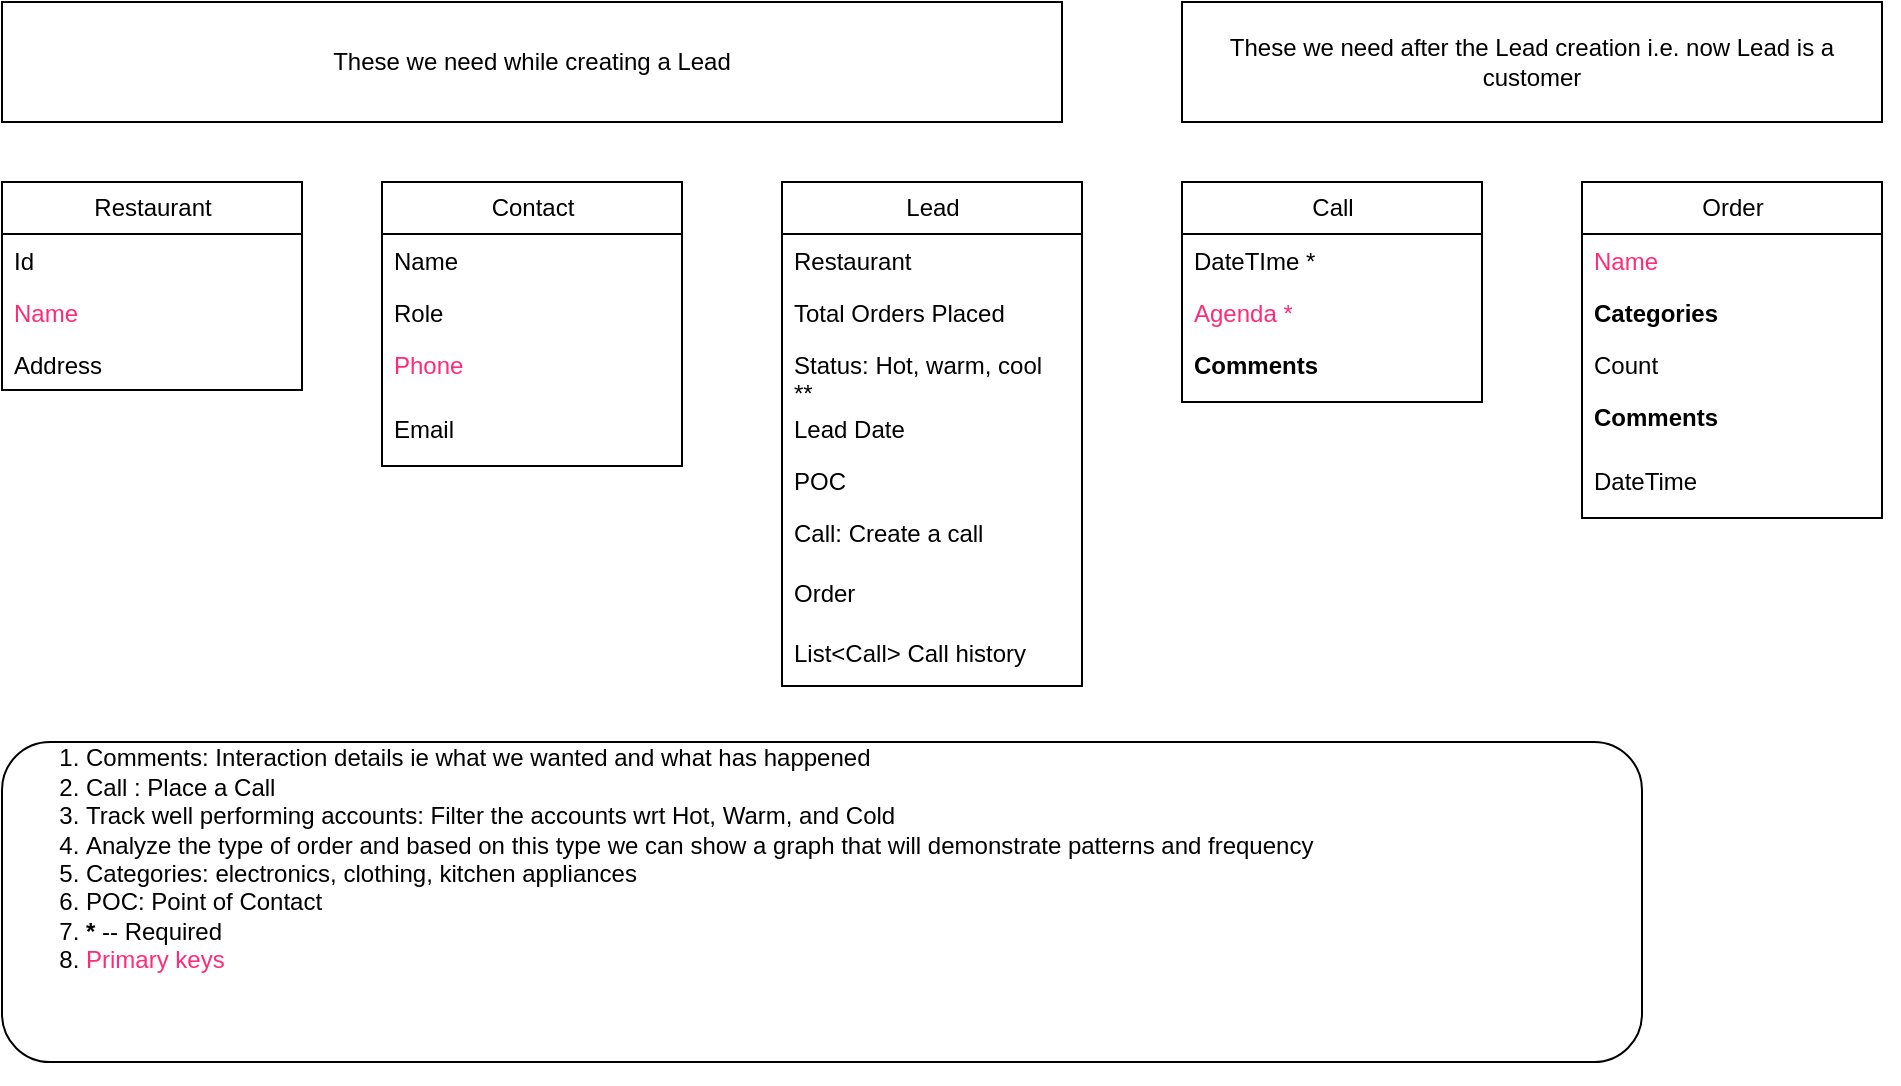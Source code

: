 <mxfile version="26.0.5">
  <diagram name="Page-1" id="cC6Rbv6548CpajxBJpyY">
    <mxGraphModel dx="1452" dy="1781" grid="1" gridSize="10" guides="1" tooltips="1" connect="1" arrows="1" fold="1" page="1" pageScale="1" pageWidth="827" pageHeight="1169" math="0" shadow="0">
      <root>
        <mxCell id="0" />
        <mxCell id="1" parent="0" />
        <mxCell id="FDBeh9cn0CROsguw4IIq-1" value="Restaurant" style="swimlane;fontStyle=0;childLayout=stackLayout;horizontal=1;startSize=26;fillColor=none;horizontalStack=0;resizeParent=1;resizeParentMax=0;resizeLast=0;collapsible=1;marginBottom=0;html=1;" parent="1" vertex="1">
          <mxGeometry width="150" height="104" as="geometry" />
        </mxCell>
        <mxCell id="FDBeh9cn0CROsguw4IIq-18" value="Id" style="text;strokeColor=none;fillColor=none;align=left;verticalAlign=top;spacingLeft=4;spacingRight=4;overflow=hidden;rotatable=0;points=[[0,0.5],[1,0.5]];portConstraint=eastwest;whiteSpace=wrap;html=1;" parent="FDBeh9cn0CROsguw4IIq-1" vertex="1">
          <mxGeometry y="26" width="150" height="26" as="geometry" />
        </mxCell>
        <mxCell id="FDBeh9cn0CROsguw4IIq-2" value="&lt;font style=&quot;&quot; color=&quot;#ff2b79&quot;&gt;Name&lt;/font&gt;" style="text;strokeColor=none;fillColor=none;align=left;verticalAlign=top;spacingLeft=4;spacingRight=4;overflow=hidden;rotatable=0;points=[[0,0.5],[1,0.5]];portConstraint=eastwest;whiteSpace=wrap;html=1;" parent="FDBeh9cn0CROsguw4IIq-1" vertex="1">
          <mxGeometry y="52" width="150" height="26" as="geometry" />
        </mxCell>
        <mxCell id="FDBeh9cn0CROsguw4IIq-3" value="Address" style="text;strokeColor=none;fillColor=none;align=left;verticalAlign=top;spacingLeft=4;spacingRight=4;overflow=hidden;rotatable=0;points=[[0,0.5],[1,0.5]];portConstraint=eastwest;whiteSpace=wrap;html=1;" parent="FDBeh9cn0CROsguw4IIq-1" vertex="1">
          <mxGeometry y="78" width="150" height="26" as="geometry" />
        </mxCell>
        <mxCell id="FDBeh9cn0CROsguw4IIq-5" style="edgeStyle=orthogonalEdgeStyle;rounded=0;orthogonalLoop=1;jettySize=auto;html=1;exitX=1;exitY=0.5;exitDx=0;exitDy=0;" parent="FDBeh9cn0CROsguw4IIq-1" source="FDBeh9cn0CROsguw4IIq-3" target="FDBeh9cn0CROsguw4IIq-3" edge="1">
          <mxGeometry relative="1" as="geometry" />
        </mxCell>
        <mxCell id="FDBeh9cn0CROsguw4IIq-6" value="Contact" style="swimlane;fontStyle=0;childLayout=stackLayout;horizontal=1;startSize=26;fillColor=none;horizontalStack=0;resizeParent=1;resizeParentMax=0;resizeLast=0;collapsible=1;marginBottom=0;html=1;" parent="1" vertex="1">
          <mxGeometry x="190" width="150" height="142" as="geometry" />
        </mxCell>
        <mxCell id="FDBeh9cn0CROsguw4IIq-7" value="Name" style="text;strokeColor=none;fillColor=none;align=left;verticalAlign=top;spacingLeft=4;spacingRight=4;overflow=hidden;rotatable=0;points=[[0,0.5],[1,0.5]];portConstraint=eastwest;whiteSpace=wrap;html=1;" parent="FDBeh9cn0CROsguw4IIq-6" vertex="1">
          <mxGeometry y="26" width="150" height="26" as="geometry" />
        </mxCell>
        <mxCell id="FDBeh9cn0CROsguw4IIq-8" value="Role" style="text;strokeColor=none;fillColor=none;align=left;verticalAlign=top;spacingLeft=4;spacingRight=4;overflow=hidden;rotatable=0;points=[[0,0.5],[1,0.5]];portConstraint=eastwest;whiteSpace=wrap;html=1;" parent="FDBeh9cn0CROsguw4IIq-6" vertex="1">
          <mxGeometry y="52" width="150" height="26" as="geometry" />
        </mxCell>
        <mxCell id="FDBeh9cn0CROsguw4IIq-9" value="&lt;font style=&quot;&quot; color=&quot;#ff2b79&quot;&gt;Phone&lt;/font&gt;" style="text;strokeColor=none;fillColor=none;align=left;verticalAlign=top;spacingLeft=4;spacingRight=4;overflow=hidden;rotatable=0;points=[[0,0.5],[1,0.5]];portConstraint=eastwest;whiteSpace=wrap;html=1;" parent="FDBeh9cn0CROsguw4IIq-6" vertex="1">
          <mxGeometry y="78" width="150" height="32" as="geometry" />
        </mxCell>
        <mxCell id="FDBeh9cn0CROsguw4IIq-10" style="edgeStyle=orthogonalEdgeStyle;rounded=0;orthogonalLoop=1;jettySize=auto;html=1;exitX=1;exitY=0.5;exitDx=0;exitDy=0;" parent="FDBeh9cn0CROsguw4IIq-6" source="FDBeh9cn0CROsguw4IIq-8" target="FDBeh9cn0CROsguw4IIq-8" edge="1">
          <mxGeometry relative="1" as="geometry" />
        </mxCell>
        <mxCell id="FDBeh9cn0CROsguw4IIq-11" value="Email" style="text;strokeColor=none;fillColor=none;align=left;verticalAlign=top;spacingLeft=4;spacingRight=4;overflow=hidden;rotatable=0;points=[[0,0.5],[1,0.5]];portConstraint=eastwest;whiteSpace=wrap;html=1;" parent="FDBeh9cn0CROsguw4IIq-6" vertex="1">
          <mxGeometry y="110" width="150" height="32" as="geometry" />
        </mxCell>
        <mxCell id="FDBeh9cn0CROsguw4IIq-12" value="Lead" style="swimlane;fontStyle=0;childLayout=stackLayout;horizontal=1;startSize=26;fillColor=none;horizontalStack=0;resizeParent=1;resizeParentMax=0;resizeLast=0;collapsible=1;marginBottom=0;html=1;" parent="1" vertex="1">
          <mxGeometry x="390" width="150" height="252" as="geometry" />
        </mxCell>
        <mxCell id="FDBeh9cn0CROsguw4IIq-13" value="Restaurant" style="text;strokeColor=none;fillColor=none;align=left;verticalAlign=top;spacingLeft=4;spacingRight=4;overflow=hidden;rotatable=1;points=[[0,0.5],[1,0.5]];portConstraint=eastwest;whiteSpace=wrap;html=1;movable=1;resizable=1;deletable=1;editable=1;locked=0;connectable=1;" parent="FDBeh9cn0CROsguw4IIq-12" vertex="1">
          <mxGeometry y="26" width="150" height="26" as="geometry" />
        </mxCell>
        <mxCell id="FDBeh9cn0CROsguw4IIq-14" value="Total Orders Placed" style="text;strokeColor=none;fillColor=none;align=left;verticalAlign=top;spacingLeft=4;spacingRight=4;overflow=hidden;rotatable=1;points=[[0,0.5],[1,0.5]];portConstraint=eastwest;whiteSpace=wrap;html=1;movable=1;resizable=1;deletable=1;editable=1;locked=0;connectable=1;" parent="FDBeh9cn0CROsguw4IIq-12" vertex="1">
          <mxGeometry y="52" width="150" height="26" as="geometry" />
        </mxCell>
        <mxCell id="FDBeh9cn0CROsguw4IIq-15" value="Status: Hot, warm, cool&amp;nbsp; **" style="text;strokeColor=none;fillColor=none;align=left;verticalAlign=top;spacingLeft=4;spacingRight=4;overflow=hidden;rotatable=1;points=[[0,0.5],[1,0.5]];portConstraint=eastwest;whiteSpace=wrap;html=1;movable=1;resizable=1;deletable=1;editable=1;locked=0;connectable=1;" parent="FDBeh9cn0CROsguw4IIq-12" vertex="1">
          <mxGeometry y="78" width="150" height="32" as="geometry" />
        </mxCell>
        <mxCell id="FDBeh9cn0CROsguw4IIq-16" style="edgeStyle=orthogonalEdgeStyle;rounded=0;orthogonalLoop=1;jettySize=auto;html=1;exitX=1;exitY=0.5;exitDx=0;exitDy=0;" parent="FDBeh9cn0CROsguw4IIq-12" source="FDBeh9cn0CROsguw4IIq-14" target="FDBeh9cn0CROsguw4IIq-14" edge="1">
          <mxGeometry relative="1" as="geometry" />
        </mxCell>
        <mxCell id="FDBeh9cn0CROsguw4IIq-30" value="Lead Date" style="text;strokeColor=none;fillColor=none;align=left;verticalAlign=top;spacingLeft=4;spacingRight=4;overflow=hidden;rotatable=1;points=[[0,0.5],[1,0.5]];portConstraint=eastwest;whiteSpace=wrap;html=1;movable=1;resizable=1;deletable=1;editable=1;locked=0;connectable=1;" parent="FDBeh9cn0CROsguw4IIq-12" vertex="1">
          <mxGeometry y="110" width="150" height="26" as="geometry" />
        </mxCell>
        <mxCell id="qwANaA42mOpus6rhCvyG-2" value="POC" style="text;strokeColor=none;fillColor=none;align=left;verticalAlign=top;spacingLeft=4;spacingRight=4;overflow=hidden;rotatable=1;points=[[0,0.5],[1,0.5]];portConstraint=eastwest;whiteSpace=wrap;html=1;movable=1;resizable=1;deletable=1;editable=1;locked=0;connectable=1;" parent="FDBeh9cn0CROsguw4IIq-12" vertex="1">
          <mxGeometry y="136" width="150" height="26" as="geometry" />
        </mxCell>
        <mxCell id="FDBeh9cn0CROsguw4IIq-27" value="Call: Create a call" style="text;strokeColor=none;fillColor=none;align=left;verticalAlign=top;spacingLeft=4;spacingRight=4;overflow=hidden;rotatable=0;points=[[0,0.5],[1,0.5]];portConstraint=eastwest;whiteSpace=wrap;html=1;" parent="FDBeh9cn0CROsguw4IIq-12" vertex="1">
          <mxGeometry y="162" width="150" height="30" as="geometry" />
        </mxCell>
        <mxCell id="FDBeh9cn0CROsguw4IIq-17" value="Order" style="text;strokeColor=none;fillColor=none;align=left;verticalAlign=top;spacingLeft=4;spacingRight=4;overflow=hidden;rotatable=0;points=[[0,0.5],[1,0.5]];portConstraint=eastwest;whiteSpace=wrap;html=1;" parent="FDBeh9cn0CROsguw4IIq-12" vertex="1">
          <mxGeometry y="192" width="150" height="30" as="geometry" />
        </mxCell>
        <mxCell id="FDBeh9cn0CROsguw4IIq-29" value="List&amp;lt;Call&amp;gt; Call history" style="text;strokeColor=none;fillColor=none;align=left;verticalAlign=top;spacingLeft=4;spacingRight=4;overflow=hidden;rotatable=0;points=[[0,0.5],[1,0.5]];portConstraint=eastwest;whiteSpace=wrap;html=1;" parent="FDBeh9cn0CROsguw4IIq-12" vertex="1">
          <mxGeometry y="222" width="150" height="30" as="geometry" />
        </mxCell>
        <mxCell id="FDBeh9cn0CROsguw4IIq-20" value="Call" style="swimlane;fontStyle=0;childLayout=stackLayout;horizontal=1;startSize=26;fillColor=none;horizontalStack=0;resizeParent=1;resizeParentMax=0;resizeLast=0;collapsible=1;marginBottom=0;html=1;" parent="1" vertex="1">
          <mxGeometry x="590" width="150" height="110" as="geometry" />
        </mxCell>
        <mxCell id="FDBeh9cn0CROsguw4IIq-21" value="DateTIme *" style="text;strokeColor=none;fillColor=none;align=left;verticalAlign=top;spacingLeft=4;spacingRight=4;overflow=hidden;rotatable=0;points=[[0,0.5],[1,0.5]];portConstraint=eastwest;whiteSpace=wrap;html=1;" parent="FDBeh9cn0CROsguw4IIq-20" vertex="1">
          <mxGeometry y="26" width="150" height="26" as="geometry" />
        </mxCell>
        <mxCell id="FDBeh9cn0CROsguw4IIq-22" value="&lt;font color=&quot;#ff2b79&quot;&gt;Agenda *&lt;/font&gt;" style="text;strokeColor=none;fillColor=none;align=left;verticalAlign=top;spacingLeft=4;spacingRight=4;overflow=hidden;rotatable=0;points=[[0,0.5],[1,0.5]];portConstraint=eastwest;whiteSpace=wrap;html=1;" parent="FDBeh9cn0CROsguw4IIq-20" vertex="1">
          <mxGeometry y="52" width="150" height="26" as="geometry" />
        </mxCell>
        <mxCell id="FDBeh9cn0CROsguw4IIq-23" value="&lt;b&gt;Comments&lt;/b&gt;" style="text;strokeColor=none;fillColor=none;align=left;verticalAlign=top;spacingLeft=4;spacingRight=4;overflow=hidden;rotatable=0;points=[[0,0.5],[1,0.5]];portConstraint=eastwest;whiteSpace=wrap;html=1;" parent="FDBeh9cn0CROsguw4IIq-20" vertex="1">
          <mxGeometry y="78" width="150" height="32" as="geometry" />
        </mxCell>
        <mxCell id="FDBeh9cn0CROsguw4IIq-24" style="edgeStyle=orthogonalEdgeStyle;rounded=0;orthogonalLoop=1;jettySize=auto;html=1;exitX=1;exitY=0.5;exitDx=0;exitDy=0;" parent="FDBeh9cn0CROsguw4IIq-20" source="FDBeh9cn0CROsguw4IIq-22" target="FDBeh9cn0CROsguw4IIq-22" edge="1">
          <mxGeometry relative="1" as="geometry" />
        </mxCell>
        <mxCell id="FDBeh9cn0CROsguw4IIq-26" value="&lt;ol&gt;&lt;li style=&quot;&quot;&gt;Comments: Interaction details ie what we wanted and what has happened&amp;nbsp; &amp;nbsp; &amp;nbsp; &amp;nbsp; &amp;nbsp; &amp;nbsp; &amp;nbsp; &amp;nbsp;&lt;/li&gt;&lt;li style=&quot;&quot;&gt;Call : Place a Call&lt;/li&gt;&lt;li style=&quot;&quot;&gt;Track well performing accounts: Filter the accounts wrt Hot, Warm, and Cold&lt;/li&gt;&lt;li style=&quot;&quot;&gt;Analyze the type of order and based on this type we can show a graph that will demonstrate patterns and frequency&lt;/li&gt;&lt;li style=&quot;&quot;&gt;Categories: electronics, clothing, kitchen appliances&lt;/li&gt;&lt;li style=&quot;&quot;&gt;POC: Point of Contact&lt;/li&gt;&lt;li style=&quot;&quot;&gt;&lt;b&gt;*&lt;/b&gt; -- Required&lt;/li&gt;&lt;li style=&quot;&quot;&gt;&lt;font color=&quot;#ff2b79&quot;&gt;Primary keys&lt;/font&gt;&lt;/li&gt;&lt;/ol&gt;&lt;div&gt;&lt;br&gt;&lt;/div&gt;&lt;div&gt;&lt;br&gt;&lt;/div&gt;&lt;div&gt;&lt;br&gt;&lt;/div&gt;" style="rounded=1;whiteSpace=wrap;html=1;align=left;" parent="1" vertex="1">
          <mxGeometry y="280" width="820" height="160" as="geometry" />
        </mxCell>
        <mxCell id="FDBeh9cn0CROsguw4IIq-31" value="Order" style="swimlane;fontStyle=0;childLayout=stackLayout;horizontal=1;startSize=26;fillColor=none;horizontalStack=0;resizeParent=1;resizeParentMax=0;resizeLast=0;collapsible=1;marginBottom=0;html=1;" parent="1" vertex="1">
          <mxGeometry x="790" width="150" height="168" as="geometry" />
        </mxCell>
        <mxCell id="qwANaA42mOpus6rhCvyG-1" value="&lt;font color=&quot;#ff2b79&quot;&gt;Name&lt;/font&gt;" style="text;strokeColor=none;fillColor=none;align=left;verticalAlign=top;spacingLeft=4;spacingRight=4;overflow=hidden;rotatable=0;points=[[0,0.5],[1,0.5]];portConstraint=eastwest;whiteSpace=wrap;html=1;" parent="FDBeh9cn0CROsguw4IIq-31" vertex="1">
          <mxGeometry y="26" width="150" height="26" as="geometry" />
        </mxCell>
        <mxCell id="FDBeh9cn0CROsguw4IIq-32" value="&lt;b&gt;Categories&lt;/b&gt;" style="text;strokeColor=none;fillColor=none;align=left;verticalAlign=top;spacingLeft=4;spacingRight=4;overflow=hidden;rotatable=0;points=[[0,0.5],[1,0.5]];portConstraint=eastwest;whiteSpace=wrap;html=1;" parent="FDBeh9cn0CROsguw4IIq-31" vertex="1">
          <mxGeometry y="52" width="150" height="26" as="geometry" />
        </mxCell>
        <mxCell id="FDBeh9cn0CROsguw4IIq-33" value="Count" style="text;strokeColor=none;fillColor=none;align=left;verticalAlign=top;spacingLeft=4;spacingRight=4;overflow=hidden;rotatable=0;points=[[0,0.5],[1,0.5]];portConstraint=eastwest;whiteSpace=wrap;html=1;" parent="FDBeh9cn0CROsguw4IIq-31" vertex="1">
          <mxGeometry y="78" width="150" height="26" as="geometry" />
        </mxCell>
        <mxCell id="FDBeh9cn0CROsguw4IIq-34" value="&lt;b&gt;Comments&lt;/b&gt;" style="text;strokeColor=none;fillColor=none;align=left;verticalAlign=top;spacingLeft=4;spacingRight=4;overflow=hidden;rotatable=0;points=[[0,0.5],[1,0.5]];portConstraint=eastwest;whiteSpace=wrap;html=1;" parent="FDBeh9cn0CROsguw4IIq-31" vertex="1">
          <mxGeometry y="104" width="150" height="32" as="geometry" />
        </mxCell>
        <mxCell id="FDBeh9cn0CROsguw4IIq-35" style="edgeStyle=orthogonalEdgeStyle;rounded=0;orthogonalLoop=1;jettySize=auto;html=1;exitX=1;exitY=0.5;exitDx=0;exitDy=0;" parent="FDBeh9cn0CROsguw4IIq-31" source="FDBeh9cn0CROsguw4IIq-33" target="FDBeh9cn0CROsguw4IIq-33" edge="1">
          <mxGeometry relative="1" as="geometry" />
        </mxCell>
        <mxCell id="qwANaA42mOpus6rhCvyG-7" value="DateTime" style="text;strokeColor=none;fillColor=none;align=left;verticalAlign=top;spacingLeft=4;spacingRight=4;overflow=hidden;rotatable=0;points=[[0,0.5],[1,0.5]];portConstraint=eastwest;whiteSpace=wrap;html=1;" parent="FDBeh9cn0CROsguw4IIq-31" vertex="1">
          <mxGeometry y="136" width="150" height="32" as="geometry" />
        </mxCell>
        <mxCell id="qwANaA42mOpus6rhCvyG-4" value="" style="line;strokeWidth=2;html=1;" parent="1" vertex="1">
          <mxGeometry x="10" y="-40" width="520" height="10" as="geometry" />
        </mxCell>
        <mxCell id="qwANaA42mOpus6rhCvyG-5" value="These we need while creating a Lead" style="whiteSpace=wrap;html=1;" parent="1" vertex="1">
          <mxGeometry y="-90" width="530" height="60" as="geometry" />
        </mxCell>
        <mxCell id="qwANaA42mOpus6rhCvyG-6" value="These we need after the Lead creation i.e. now Lead is a customer" style="whiteSpace=wrap;html=1;" parent="1" vertex="1">
          <mxGeometry x="590" y="-90" width="350" height="60" as="geometry" />
        </mxCell>
      </root>
    </mxGraphModel>
  </diagram>
</mxfile>
